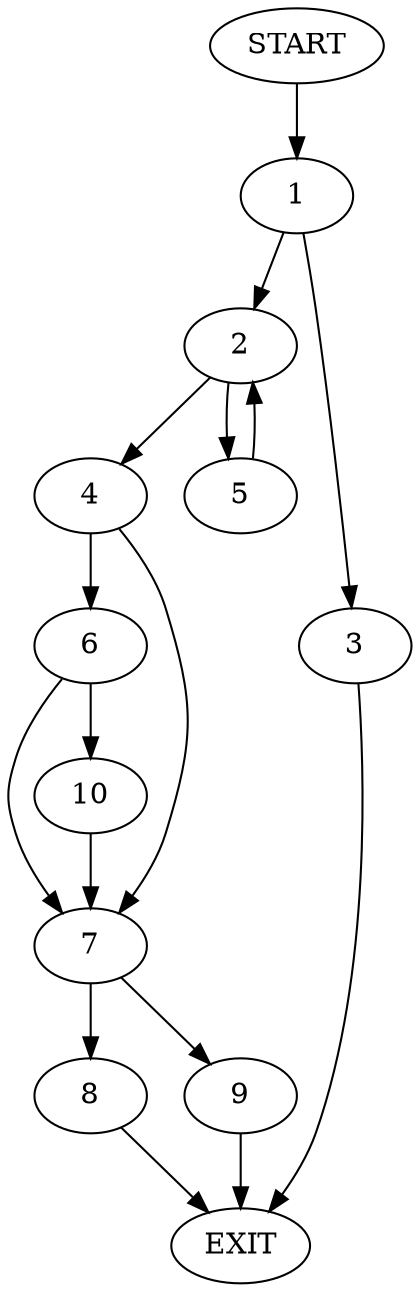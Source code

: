 digraph {
0 [label="START"]
11 [label="EXIT"]
0 -> 1
1 -> 2
1 -> 3
3 -> 11
2 -> 4
2 -> 5
5 -> 2
4 -> 6
4 -> 7
7 -> 8
7 -> 9
6 -> 7
6 -> 10
10 -> 7
9 -> 11
8 -> 11
}
